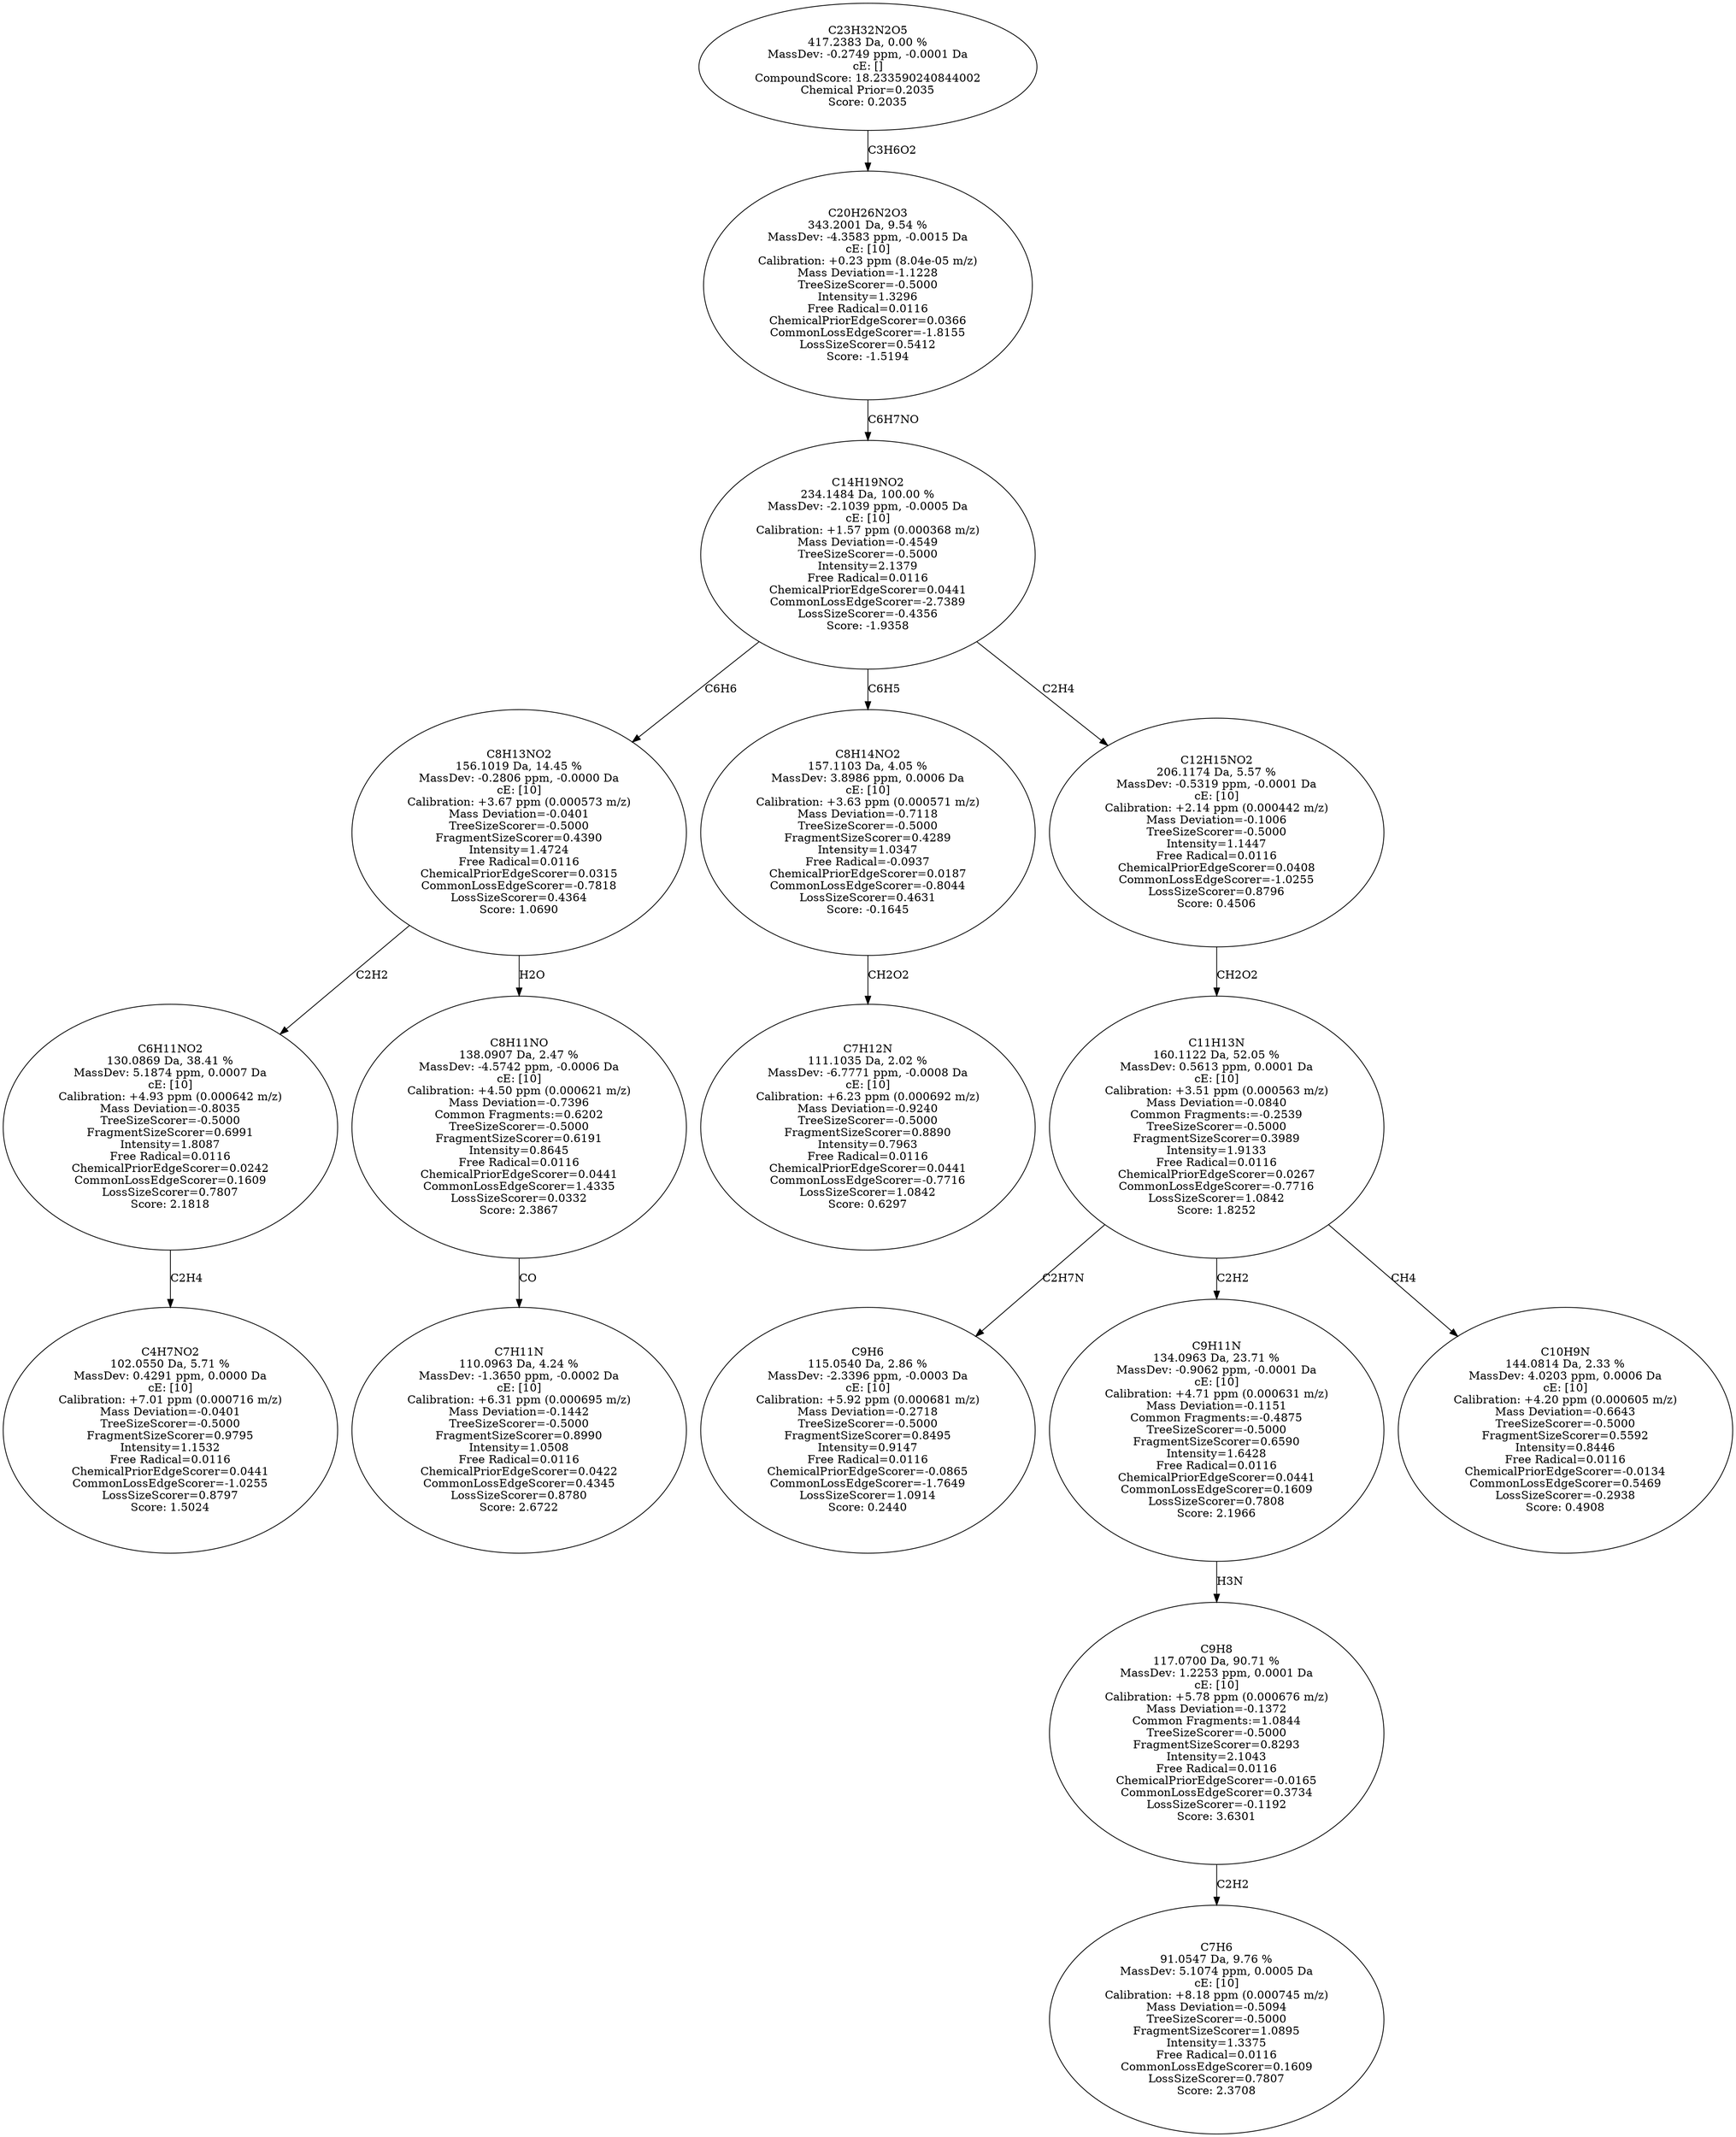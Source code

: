 strict digraph {
v1 [label="C4H7NO2\n102.0550 Da, 5.71 %\nMassDev: 0.4291 ppm, 0.0000 Da\ncE: [10]\nCalibration: +7.01 ppm (0.000716 m/z)\nMass Deviation=-0.0401\nTreeSizeScorer=-0.5000\nFragmentSizeScorer=0.9795\nIntensity=1.1532\nFree Radical=0.0116\nChemicalPriorEdgeScorer=0.0441\nCommonLossEdgeScorer=-1.0255\nLossSizeScorer=0.8797\nScore: 1.5024"];
v2 [label="C6H11NO2\n130.0869 Da, 38.41 %\nMassDev: 5.1874 ppm, 0.0007 Da\ncE: [10]\nCalibration: +4.93 ppm (0.000642 m/z)\nMass Deviation=-0.8035\nTreeSizeScorer=-0.5000\nFragmentSizeScorer=0.6991\nIntensity=1.8087\nFree Radical=0.0116\nChemicalPriorEdgeScorer=0.0242\nCommonLossEdgeScorer=0.1609\nLossSizeScorer=0.7807\nScore: 2.1818"];
v3 [label="C7H11N\n110.0963 Da, 4.24 %\nMassDev: -1.3650 ppm, -0.0002 Da\ncE: [10]\nCalibration: +6.31 ppm (0.000695 m/z)\nMass Deviation=-0.1442\nTreeSizeScorer=-0.5000\nFragmentSizeScorer=0.8990\nIntensity=1.0508\nFree Radical=0.0116\nChemicalPriorEdgeScorer=0.0422\nCommonLossEdgeScorer=0.4345\nLossSizeScorer=0.8780\nScore: 2.6722"];
v4 [label="C8H11NO\n138.0907 Da, 2.47 %\nMassDev: -4.5742 ppm, -0.0006 Da\ncE: [10]\nCalibration: +4.50 ppm (0.000621 m/z)\nMass Deviation=-0.7396\nCommon Fragments:=0.6202\nTreeSizeScorer=-0.5000\nFragmentSizeScorer=0.6191\nIntensity=0.8645\nFree Radical=0.0116\nChemicalPriorEdgeScorer=0.0441\nCommonLossEdgeScorer=1.4335\nLossSizeScorer=0.0332\nScore: 2.3867"];
v5 [label="C8H13NO2\n156.1019 Da, 14.45 %\nMassDev: -0.2806 ppm, -0.0000 Da\ncE: [10]\nCalibration: +3.67 ppm (0.000573 m/z)\nMass Deviation=-0.0401\nTreeSizeScorer=-0.5000\nFragmentSizeScorer=0.4390\nIntensity=1.4724\nFree Radical=0.0116\nChemicalPriorEdgeScorer=0.0315\nCommonLossEdgeScorer=-0.7818\nLossSizeScorer=0.4364\nScore: 1.0690"];
v6 [label="C7H12N\n111.1035 Da, 2.02 %\nMassDev: -6.7771 ppm, -0.0008 Da\ncE: [10]\nCalibration: +6.23 ppm (0.000692 m/z)\nMass Deviation=-0.9240\nTreeSizeScorer=-0.5000\nFragmentSizeScorer=0.8890\nIntensity=0.7963\nFree Radical=0.0116\nChemicalPriorEdgeScorer=0.0441\nCommonLossEdgeScorer=-0.7716\nLossSizeScorer=1.0842\nScore: 0.6297"];
v7 [label="C8H14NO2\n157.1103 Da, 4.05 %\nMassDev: 3.8986 ppm, 0.0006 Da\ncE: [10]\nCalibration: +3.63 ppm (0.000571 m/z)\nMass Deviation=-0.7118\nTreeSizeScorer=-0.5000\nFragmentSizeScorer=0.4289\nIntensity=1.0347\nFree Radical=-0.0937\nChemicalPriorEdgeScorer=0.0187\nCommonLossEdgeScorer=-0.8044\nLossSizeScorer=0.4631\nScore: -0.1645"];
v8 [label="C9H6\n115.0540 Da, 2.86 %\nMassDev: -2.3396 ppm, -0.0003 Da\ncE: [10]\nCalibration: +5.92 ppm (0.000681 m/z)\nMass Deviation=-0.2718\nTreeSizeScorer=-0.5000\nFragmentSizeScorer=0.8495\nIntensity=0.9147\nFree Radical=0.0116\nChemicalPriorEdgeScorer=-0.0865\nCommonLossEdgeScorer=-1.7649\nLossSizeScorer=1.0914\nScore: 0.2440"];
v9 [label="C7H6\n91.0547 Da, 9.76 %\nMassDev: 5.1074 ppm, 0.0005 Da\ncE: [10]\nCalibration: +8.18 ppm (0.000745 m/z)\nMass Deviation=-0.5094\nTreeSizeScorer=-0.5000\nFragmentSizeScorer=1.0895\nIntensity=1.3375\nFree Radical=0.0116\nCommonLossEdgeScorer=0.1609\nLossSizeScorer=0.7807\nScore: 2.3708"];
v10 [label="C9H8\n117.0700 Da, 90.71 %\nMassDev: 1.2253 ppm, 0.0001 Da\ncE: [10]\nCalibration: +5.78 ppm (0.000676 m/z)\nMass Deviation=-0.1372\nCommon Fragments:=1.0844\nTreeSizeScorer=-0.5000\nFragmentSizeScorer=0.8293\nIntensity=2.1043\nFree Radical=0.0116\nChemicalPriorEdgeScorer=-0.0165\nCommonLossEdgeScorer=0.3734\nLossSizeScorer=-0.1192\nScore: 3.6301"];
v11 [label="C9H11N\n134.0963 Da, 23.71 %\nMassDev: -0.9062 ppm, -0.0001 Da\ncE: [10]\nCalibration: +4.71 ppm (0.000631 m/z)\nMass Deviation=-0.1151\nCommon Fragments:=-0.4875\nTreeSizeScorer=-0.5000\nFragmentSizeScorer=0.6590\nIntensity=1.6428\nFree Radical=0.0116\nChemicalPriorEdgeScorer=0.0441\nCommonLossEdgeScorer=0.1609\nLossSizeScorer=0.7808\nScore: 2.1966"];
v12 [label="C10H9N\n144.0814 Da, 2.33 %\nMassDev: 4.0203 ppm, 0.0006 Da\ncE: [10]\nCalibration: +4.20 ppm (0.000605 m/z)\nMass Deviation=-0.6643\nTreeSizeScorer=-0.5000\nFragmentSizeScorer=0.5592\nIntensity=0.8446\nFree Radical=0.0116\nChemicalPriorEdgeScorer=-0.0134\nCommonLossEdgeScorer=0.5469\nLossSizeScorer=-0.2938\nScore: 0.4908"];
v13 [label="C11H13N\n160.1122 Da, 52.05 %\nMassDev: 0.5613 ppm, 0.0001 Da\ncE: [10]\nCalibration: +3.51 ppm (0.000563 m/z)\nMass Deviation=-0.0840\nCommon Fragments:=-0.2539\nTreeSizeScorer=-0.5000\nFragmentSizeScorer=0.3989\nIntensity=1.9133\nFree Radical=0.0116\nChemicalPriorEdgeScorer=0.0267\nCommonLossEdgeScorer=-0.7716\nLossSizeScorer=1.0842\nScore: 1.8252"];
v14 [label="C12H15NO2\n206.1174 Da, 5.57 %\nMassDev: -0.5319 ppm, -0.0001 Da\ncE: [10]\nCalibration: +2.14 ppm (0.000442 m/z)\nMass Deviation=-0.1006\nTreeSizeScorer=-0.5000\nIntensity=1.1447\nFree Radical=0.0116\nChemicalPriorEdgeScorer=0.0408\nCommonLossEdgeScorer=-1.0255\nLossSizeScorer=0.8796\nScore: 0.4506"];
v15 [label="C14H19NO2\n234.1484 Da, 100.00 %\nMassDev: -2.1039 ppm, -0.0005 Da\ncE: [10]\nCalibration: +1.57 ppm (0.000368 m/z)\nMass Deviation=-0.4549\nTreeSizeScorer=-0.5000\nIntensity=2.1379\nFree Radical=0.0116\nChemicalPriorEdgeScorer=0.0441\nCommonLossEdgeScorer=-2.7389\nLossSizeScorer=-0.4356\nScore: -1.9358"];
v16 [label="C20H26N2O3\n343.2001 Da, 9.54 %\nMassDev: -4.3583 ppm, -0.0015 Da\ncE: [10]\nCalibration: +0.23 ppm (8.04e-05 m/z)\nMass Deviation=-1.1228\nTreeSizeScorer=-0.5000\nIntensity=1.3296\nFree Radical=0.0116\nChemicalPriorEdgeScorer=0.0366\nCommonLossEdgeScorer=-1.8155\nLossSizeScorer=0.5412\nScore: -1.5194"];
v17 [label="C23H32N2O5\n417.2383 Da, 0.00 %\nMassDev: -0.2749 ppm, -0.0001 Da\ncE: []\nCompoundScore: 18.233590240844002\nChemical Prior=0.2035\nScore: 0.2035"];
v2 -> v1 [label="C2H4"];
v5 -> v2 [label="C2H2"];
v4 -> v3 [label="CO"];
v5 -> v4 [label="H2O"];
v15 -> v5 [label="C6H6"];
v7 -> v6 [label="CH2O2"];
v15 -> v7 [label="C6H5"];
v13 -> v8 [label="C2H7N"];
v10 -> v9 [label="C2H2"];
v11 -> v10 [label="H3N"];
v13 -> v11 [label="C2H2"];
v13 -> v12 [label="CH4"];
v14 -> v13 [label="CH2O2"];
v15 -> v14 [label="C2H4"];
v16 -> v15 [label="C6H7NO"];
v17 -> v16 [label="C3H6O2"];
}